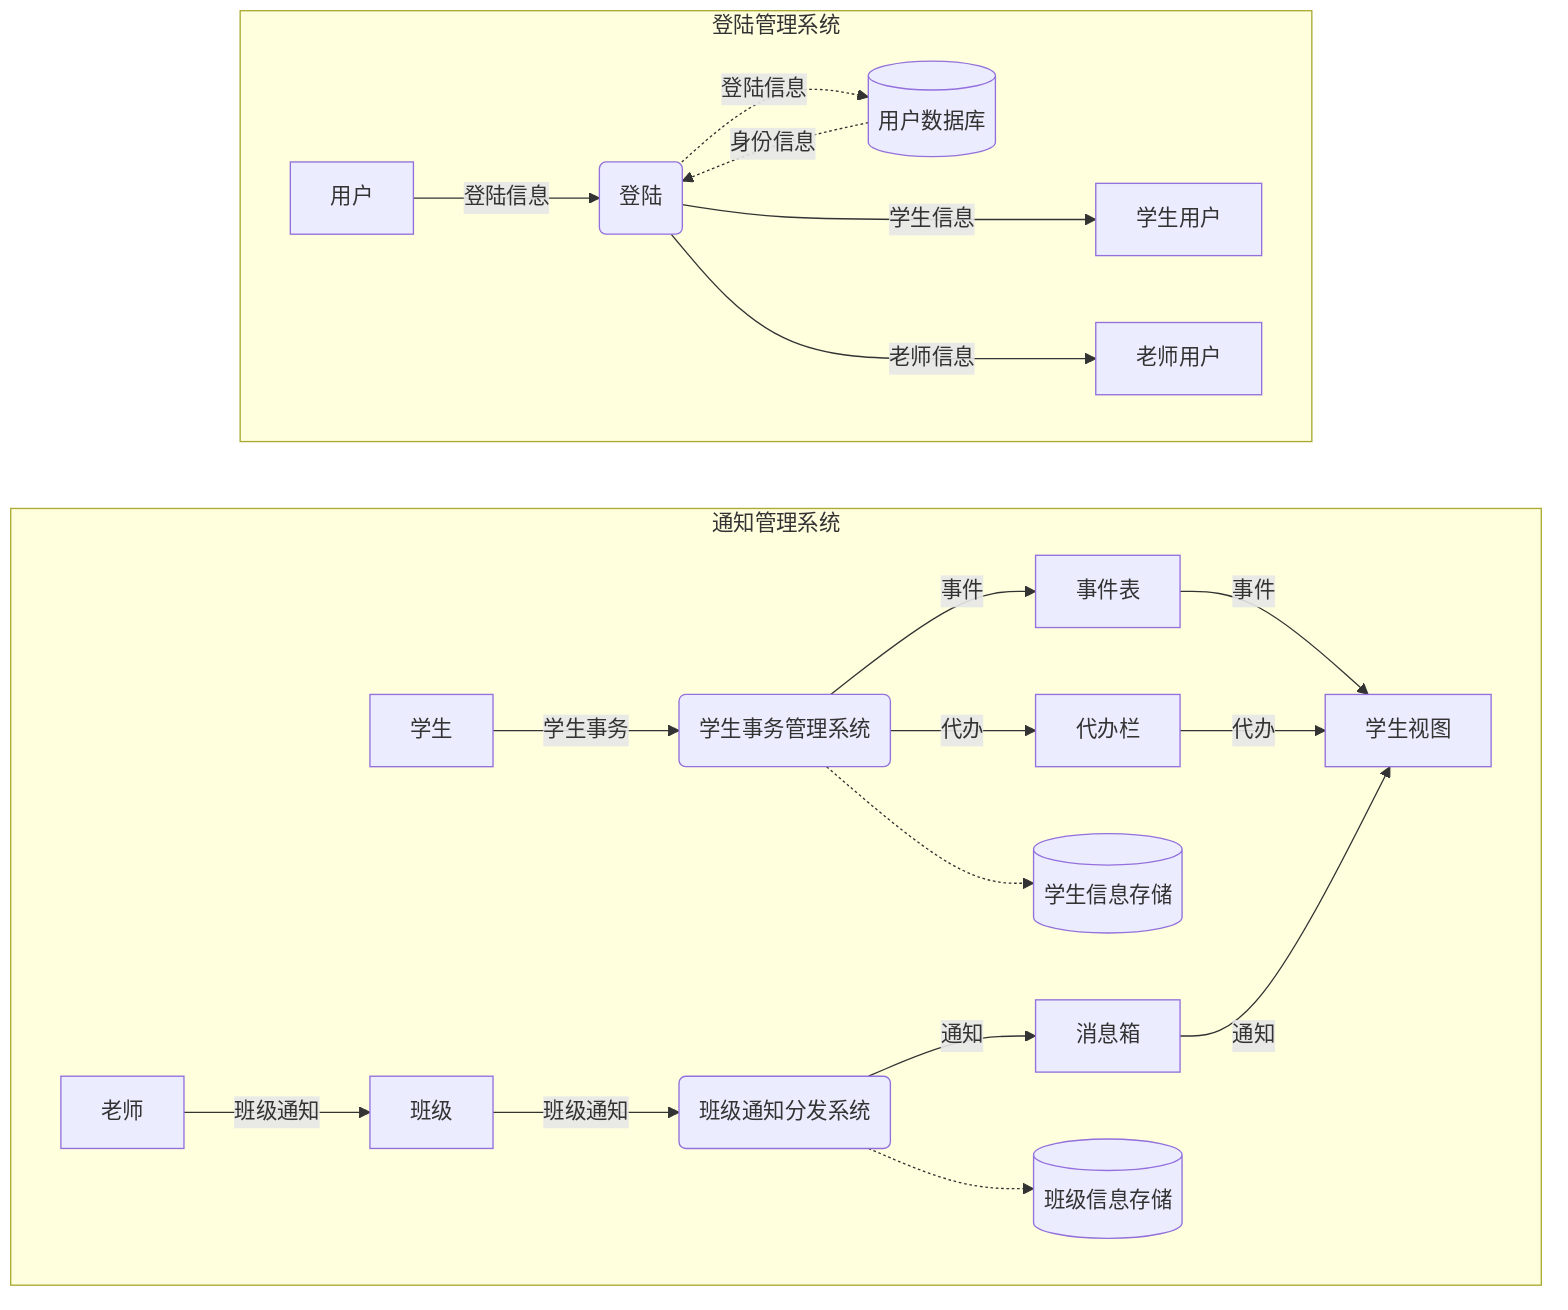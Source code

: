 flowchart LR
    subgraph InfoSys["通知管理系统"]
        direction LR

        Student["学生"]
        Teacher["老师"]
        Class["班级"]
        StudentView["学生视图"]
        EventView["事件表"]
        TodoView["代办栏"]
        MsgView["消息箱"]
        EventDistribute("班级通知分发系统")
        EventCenter("学生事务管理系统")
        StudentDB[("学生信息存储")]
        ClassDB[("班级信息存储")]

        Student -->|"学生事务"| EventCenter
        EventCenter -->|"事件"| EventView
        EventCenter -->|"代办"| TodoView

        Teacher -->|"班级通知"| Class -->|"班级通知"| EventDistribute -->|"通知"| MsgView

        EventView -->|"事件"| StudentView
        TodoView -->|"代办"| StudentView
        MsgView -->|"通知"| StudentView

        EventCenter -.-> StudentDB
        EventDistribute -.-> ClassDB

    end

    subgraph LoginSys["登陆管理系统"]
        direction LR

        User["用户"]
        Login("登陆")
        StuUser["学生用户"]
        TchUser["老师用户"]

        UserDB[("用户数据库")]

        User -->|"登陆信息"| Login
        Login --->|"学生信息"| StuUser
        Login --->|"老师信息"| TchUser

        Login -.->|"登陆信息"| UserDB
        UserDB -.->|"身份信息"| Login
    end